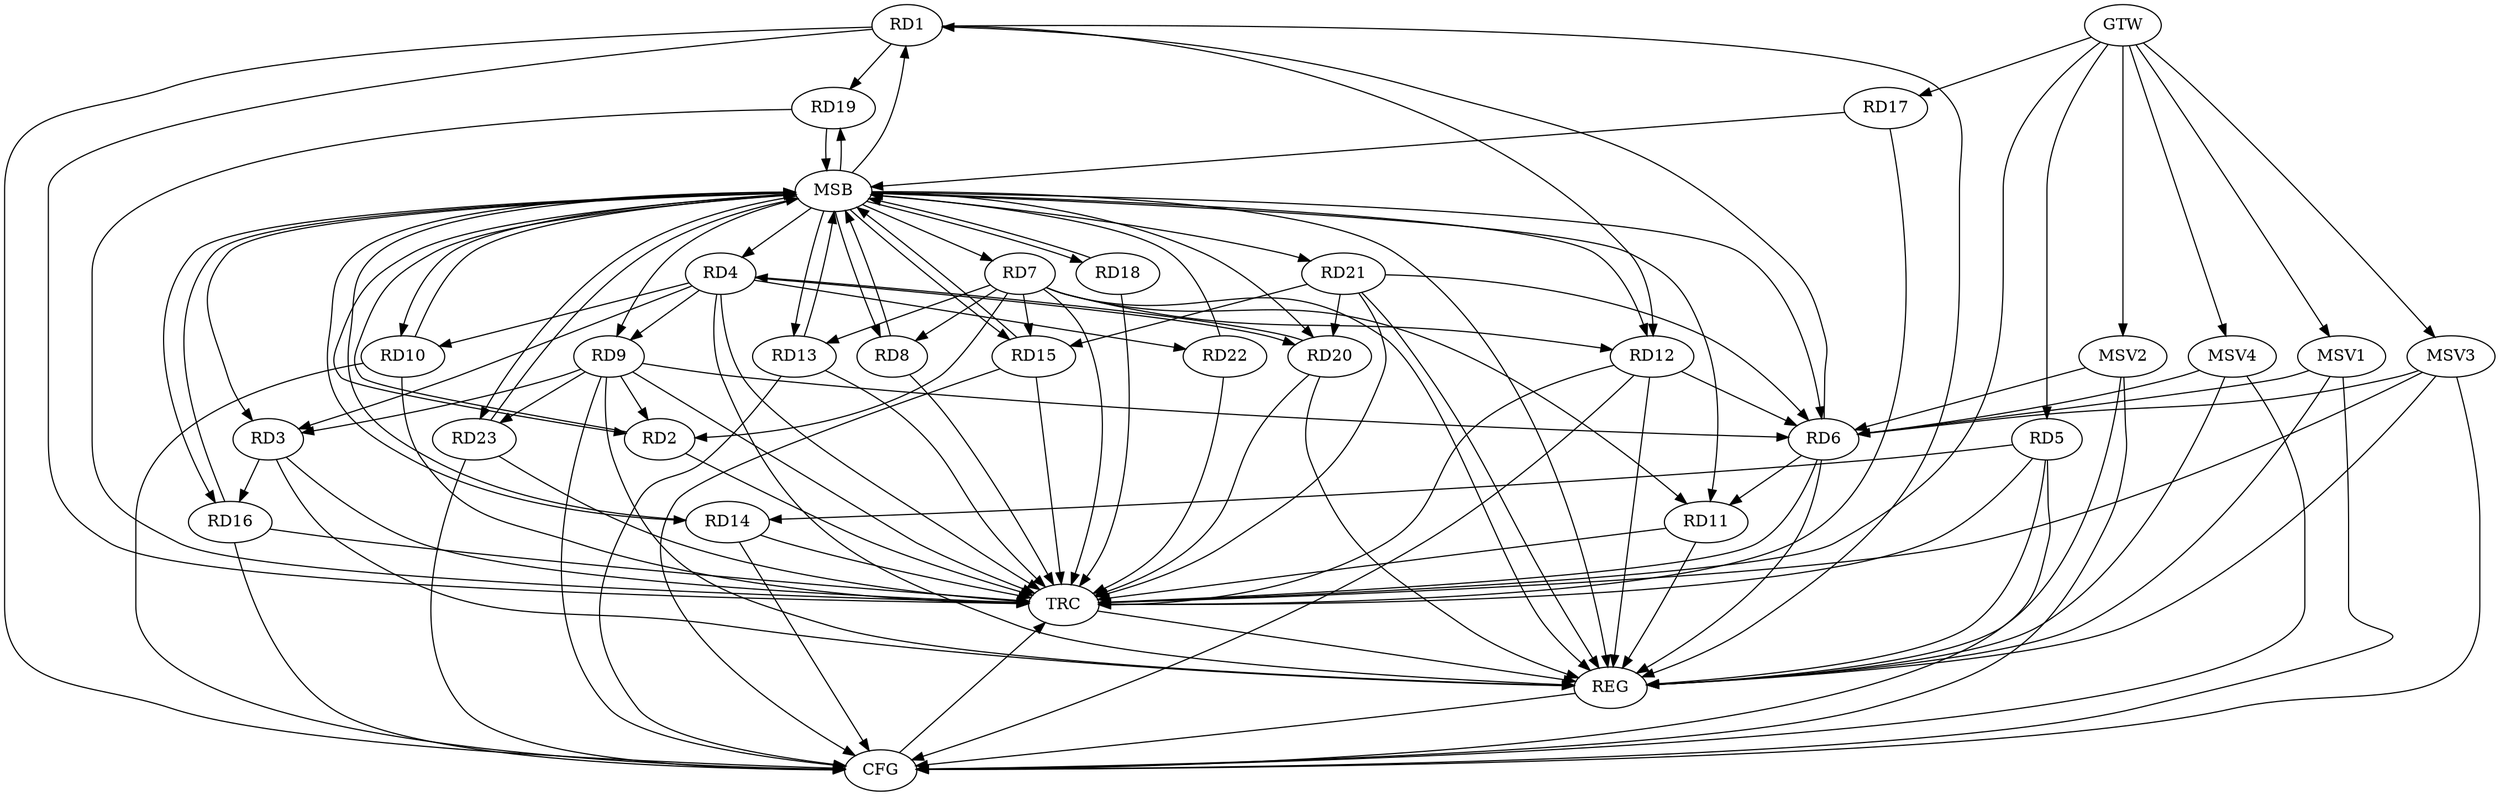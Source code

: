 strict digraph G {
  RD1 [ label="RD1" ];
  RD2 [ label="RD2" ];
  RD3 [ label="RD3" ];
  RD4 [ label="RD4" ];
  RD5 [ label="RD5" ];
  RD6 [ label="RD6" ];
  RD7 [ label="RD7" ];
  RD8 [ label="RD8" ];
  RD9 [ label="RD9" ];
  RD10 [ label="RD10" ];
  RD11 [ label="RD11" ];
  RD12 [ label="RD12" ];
  RD13 [ label="RD13" ];
  RD14 [ label="RD14" ];
  RD15 [ label="RD15" ];
  RD16 [ label="RD16" ];
  RD17 [ label="RD17" ];
  RD18 [ label="RD18" ];
  RD19 [ label="RD19" ];
  RD20 [ label="RD20" ];
  RD21 [ label="RD21" ];
  RD22 [ label="RD22" ];
  RD23 [ label="RD23" ];
  GTW [ label="GTW" ];
  REG [ label="REG" ];
  MSB [ label="MSB" ];
  CFG [ label="CFG" ];
  TRC [ label="TRC" ];
  MSV1 [ label="MSV1" ];
  MSV2 [ label="MSV2" ];
  MSV3 [ label="MSV3" ];
  MSV4 [ label="MSV4" ];
  RD6 -> RD1;
  RD1 -> RD12;
  RD1 -> RD19;
  RD7 -> RD2;
  RD9 -> RD2;
  RD4 -> RD3;
  RD9 -> RD3;
  RD3 -> RD16;
  RD4 -> RD9;
  RD4 -> RD10;
  RD4 -> RD20;
  RD20 -> RD4;
  RD4 -> RD22;
  RD5 -> RD14;
  RD9 -> RD6;
  RD6 -> RD11;
  RD12 -> RD6;
  RD21 -> RD6;
  RD7 -> RD8;
  RD7 -> RD11;
  RD7 -> RD12;
  RD7 -> RD13;
  RD7 -> RD15;
  RD9 -> RD23;
  RD21 -> RD15;
  RD21 -> RD20;
  GTW -> RD5;
  GTW -> RD17;
  RD1 -> REG;
  RD3 -> REG;
  RD4 -> REG;
  RD5 -> REG;
  RD6 -> REG;
  RD7 -> REG;
  RD9 -> REG;
  RD11 -> REG;
  RD12 -> REG;
  RD20 -> REG;
  RD21 -> REG;
  RD2 -> MSB;
  MSB -> RD14;
  MSB -> RD18;
  MSB -> RD23;
  MSB -> REG;
  RD8 -> MSB;
  MSB -> RD9;
  RD10 -> MSB;
  RD13 -> MSB;
  MSB -> RD7;
  MSB -> RD16;
  RD14 -> MSB;
  MSB -> RD2;
  MSB -> RD6;
  MSB -> RD15;
  MSB -> RD21;
  RD15 -> MSB;
  MSB -> RD3;
  MSB -> RD11;
  MSB -> RD13;
  RD16 -> MSB;
  RD17 -> MSB;
  MSB -> RD4;
  MSB -> RD19;
  RD18 -> MSB;
  MSB -> RD20;
  RD19 -> MSB;
  MSB -> RD12;
  RD22 -> MSB;
  MSB -> RD1;
  MSB -> RD8;
  RD23 -> MSB;
  MSB -> RD10;
  RD15 -> CFG;
  RD23 -> CFG;
  RD10 -> CFG;
  RD13 -> CFG;
  RD5 -> CFG;
  RD1 -> CFG;
  RD14 -> CFG;
  RD9 -> CFG;
  RD12 -> CFG;
  RD16 -> CFG;
  REG -> CFG;
  RD1 -> TRC;
  RD2 -> TRC;
  RD3 -> TRC;
  RD4 -> TRC;
  RD5 -> TRC;
  RD6 -> TRC;
  RD7 -> TRC;
  RD8 -> TRC;
  RD9 -> TRC;
  RD10 -> TRC;
  RD11 -> TRC;
  RD12 -> TRC;
  RD13 -> TRC;
  RD14 -> TRC;
  RD15 -> TRC;
  RD16 -> TRC;
  RD17 -> TRC;
  RD18 -> TRC;
  RD19 -> TRC;
  RD20 -> TRC;
  RD21 -> TRC;
  RD22 -> TRC;
  RD23 -> TRC;
  GTW -> TRC;
  CFG -> TRC;
  TRC -> REG;
  MSV1 -> RD6;
  MSV2 -> RD6;
  GTW -> MSV1;
  MSV1 -> REG;
  MSV1 -> CFG;
  GTW -> MSV2;
  MSV2 -> REG;
  MSV2 -> CFG;
  MSV3 -> RD6;
  GTW -> MSV3;
  MSV3 -> REG;
  MSV3 -> TRC;
  MSV3 -> CFG;
  MSV4 -> RD6;
  GTW -> MSV4;
  MSV4 -> REG;
  MSV4 -> CFG;
}
